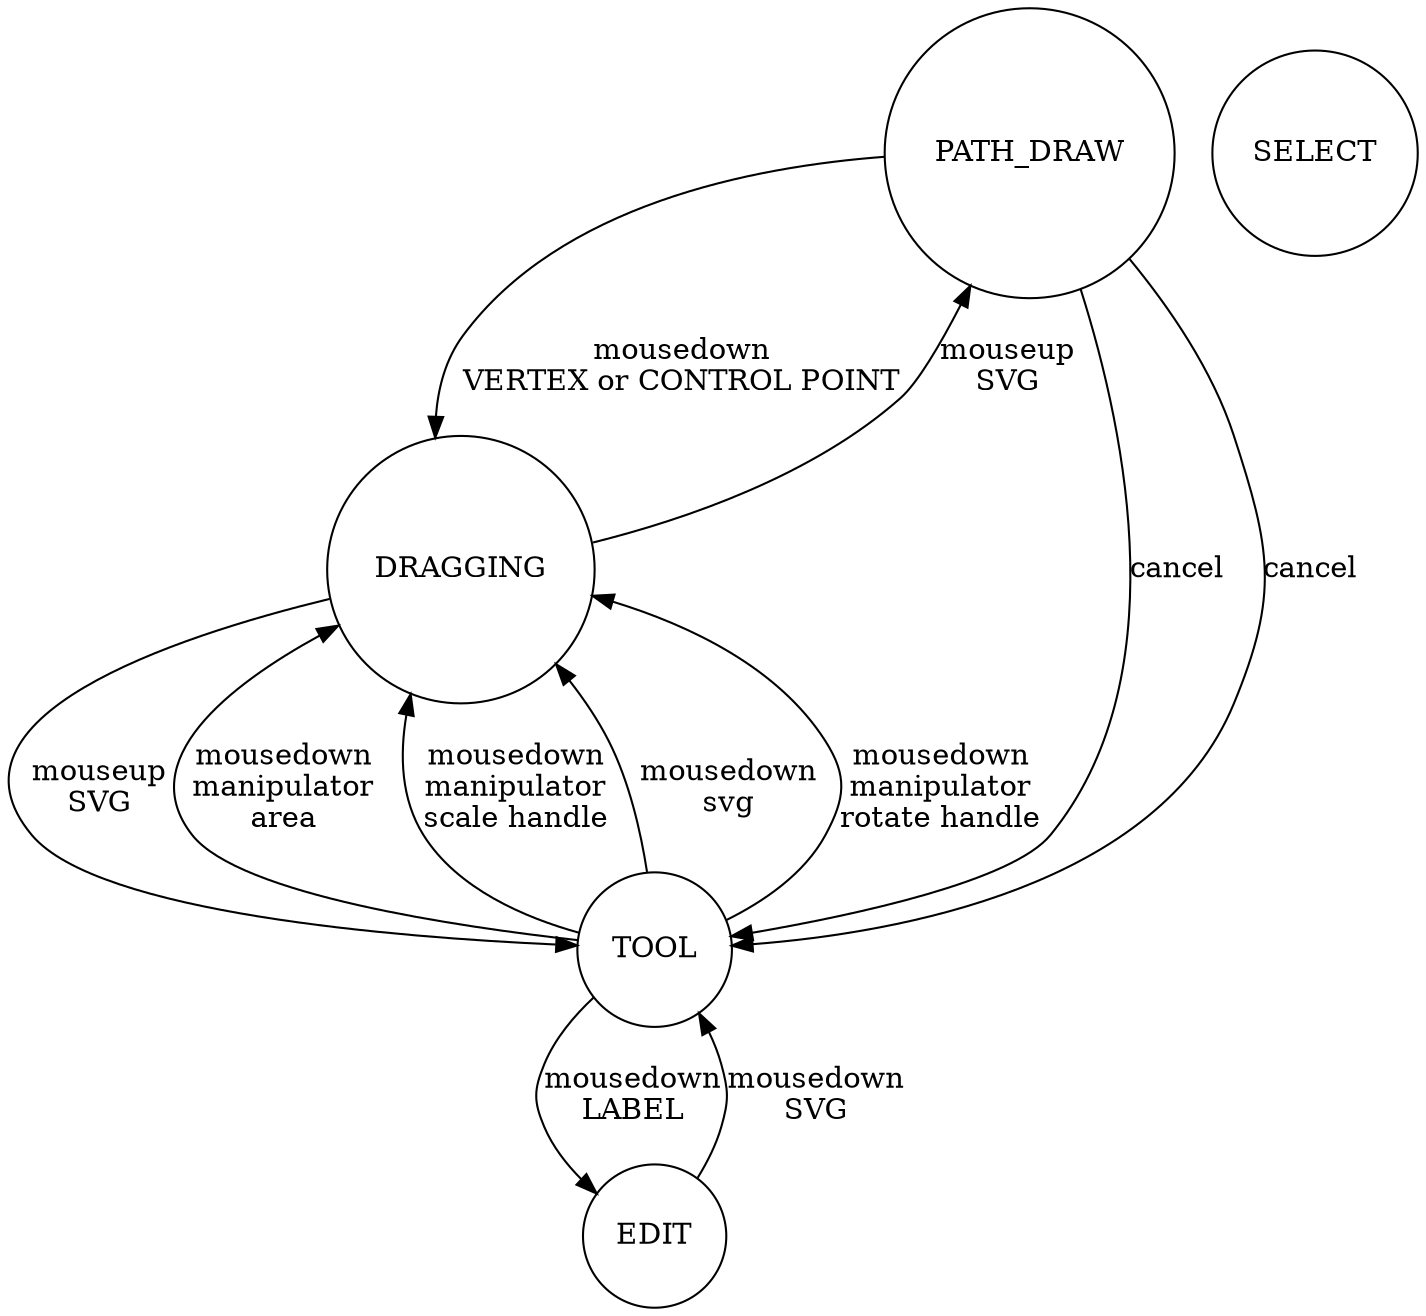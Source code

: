 digraph finite_state_machine {

node [shape = circle];

// State tarnsitions are essentially user interactions or consequences thereof.

// available information:
// - current path that is being edited
PATH_DRAW 		[label="PATH_DRAW"]

// available information:
// - what is being dragged  | two different
// - what is being selected | things!
// - current cursor coordinates
DRAGGING 	[label="DRAGGING"]

// TOOL is used to interactively generate objects which size the user should specify before drawing by clamping
// available information:
// - selected tool
TOOL		[label="TOOL"]

SELECT      [label="SELECT"]

// editing label objects
// available information:
// - current label that is being edited
EDIT [label="EDIT"]

// - - - - - - - -

TOOL	-> DRAGGING	[label="mousedown\nmanipulator\narea"]
TOOL	-> DRAGGING	[label="mousedown\nmanipulator\nscale handle"]
TOOL	-> DRAGGING	[label="mousedown\nsvg"]

TOOL -> EDIT [label="mousedown\nLABEL"]
EDIT -> TOOL [label="mousedown\nSVG"]
DRAGGING	-> TOOL		[label="mouseup\nSVG"]
TOOL	-> DRAGGING		[label="mousedown\nmanipulator\nrotate handle"]
PATH_DRAW -> TOOL [label="cancel"]
PATH_DRAW -> TOOL [label="cancel"]
PATH_DRAW -> DRAGGING [label="mousedown\nVERTEX or CONTROL POINT"]
DRAGGING -> PATH_DRAW [label="mouseup\nSVG"]

}

